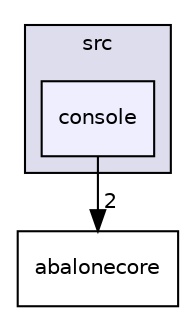 digraph "src/console" {
  compound=true
  node [ fontsize="10", fontname="Helvetica"];
  edge [ labelfontsize="10", labelfontname="Helvetica"];
  subgraph clusterdir_68267d1309a1af8e8297ef4c3efbcdba {
    graph [ bgcolor="#ddddee", pencolor="black", label="src" fontname="Helvetica", fontsize="10", URL="dir_68267d1309a1af8e8297ef4c3efbcdba.html"]
  dir_4e4d80e90708fdc910fdeacef1a2f461 [shape=box, label="console", style="filled", fillcolor="#eeeeff", pencolor="black", URL="dir_4e4d80e90708fdc910fdeacef1a2f461.html"];
  }
  dir_43e4176278cedc844b8407bac23ee66c [shape=box label="abalonecore" URL="dir_43e4176278cedc844b8407bac23ee66c.html"];
  dir_4e4d80e90708fdc910fdeacef1a2f461->dir_43e4176278cedc844b8407bac23ee66c [headlabel="2", labeldistance=1.5 headhref="dir_000002_000001.html"];
}
